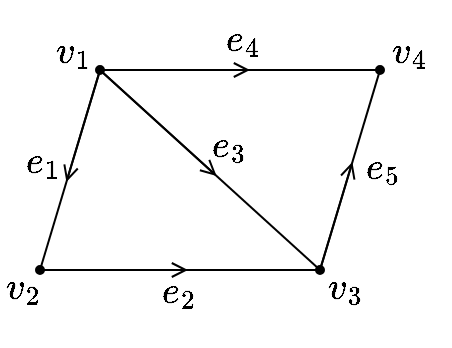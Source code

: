 <mxfile version="13.5.1" type="device"><diagram id="SJf8Y5t1ObqSOYuysMQL" name="Page-1"><mxGraphModel dx="341" dy="200" grid="0" gridSize="10" guides="1" tooltips="1" connect="1" arrows="1" fold="1" page="1" pageScale="1" pageWidth="827" pageHeight="583" math="1" shadow="0"><root><mxCell id="0"/><mxCell id="1" parent="0"/><mxCell id="fVEcb-PLLquAsS2LTpcG-7" style="rounded=0;orthogonalLoop=1;jettySize=auto;html=1;endArrow=none;endFill=0;entryX=0;entryY=0.5;entryDx=0;entryDy=0;" edge="1" parent="1" source="fVEcb-PLLquAsS2LTpcG-3" target="fVEcb-PLLquAsS2LTpcG-4"><mxGeometry relative="1" as="geometry"><mxPoint x="480" y="240" as="targetPoint"/></mxGeometry></mxCell><mxCell id="fVEcb-PLLquAsS2LTpcG-8" style="rounded=0;orthogonalLoop=1;jettySize=auto;html=1;endArrow=none;endFill=0;" edge="1" parent="1" source="fVEcb-PLLquAsS2LTpcG-3" target="fVEcb-PLLquAsS2LTpcG-5"><mxGeometry relative="1" as="geometry"><mxPoint x="330" y="330" as="targetPoint"/></mxGeometry></mxCell><mxCell id="fVEcb-PLLquAsS2LTpcG-12" style="edgeStyle=none;rounded=0;orthogonalLoop=1;jettySize=auto;html=1;endArrow=none;endFill=0;" edge="1" parent="1" source="fVEcb-PLLquAsS2LTpcG-3" target="fVEcb-PLLquAsS2LTpcG-6"><mxGeometry relative="1" as="geometry"><mxPoint x="470" y="320" as="targetPoint"/><mxPoint x="360" y="240" as="sourcePoint"/></mxGeometry></mxCell><mxCell id="fVEcb-PLLquAsS2LTpcG-3" value="" style="ellipse;whiteSpace=wrap;html=1;aspect=fixed;fillColor=#000000;" vertex="1" parent="1"><mxGeometry x="350" y="230" width="4" height="4" as="geometry"/></mxCell><mxCell id="fVEcb-PLLquAsS2LTpcG-10" style="rounded=0;orthogonalLoop=1;jettySize=auto;html=1;endArrow=none;endFill=0;" edge="1" parent="1" source="fVEcb-PLLquAsS2LTpcG-4" target="fVEcb-PLLquAsS2LTpcG-6"><mxGeometry relative="1" as="geometry"><mxPoint x="500" y="234" as="sourcePoint"/><mxPoint x="470" y="330" as="targetPoint"/></mxGeometry></mxCell><mxCell id="fVEcb-PLLquAsS2LTpcG-4" value="" style="ellipse;whiteSpace=wrap;html=1;aspect=fixed;fillColor=#000000;" vertex="1" parent="1"><mxGeometry x="490" y="230" width="4" height="4" as="geometry"/></mxCell><mxCell id="fVEcb-PLLquAsS2LTpcG-9" style="rounded=0;orthogonalLoop=1;jettySize=auto;html=1;entryX=0;entryY=0.5;entryDx=0;entryDy=0;endArrow=none;endFill=0;" edge="1" parent="1" source="fVEcb-PLLquAsS2LTpcG-5" target="fVEcb-PLLquAsS2LTpcG-6"><mxGeometry relative="1" as="geometry"/></mxCell><mxCell id="fVEcb-PLLquAsS2LTpcG-5" value="" style="ellipse;whiteSpace=wrap;html=1;aspect=fixed;fillColor=#000000;fontSize=16;" vertex="1" parent="1"><mxGeometry x="320" y="330" width="4" height="4" as="geometry"/></mxCell><mxCell id="fVEcb-PLLquAsS2LTpcG-6" value="" style="ellipse;whiteSpace=wrap;html=1;aspect=fixed;fillColor=#000000;" vertex="1" parent="1"><mxGeometry x="460" y="330" width="4" height="4" as="geometry"/></mxCell><mxCell id="fVEcb-PLLquAsS2LTpcG-14" value="" style="endArrow=open;html=1;endFill=0;" edge="1" parent="1" source="fVEcb-PLLquAsS2LTpcG-3"><mxGeometry width="50" height="50" relative="1" as="geometry"><mxPoint x="370" y="270" as="sourcePoint"/><mxPoint x="335.2" y="288" as="targetPoint"/></mxGeometry></mxCell><mxCell id="fVEcb-PLLquAsS2LTpcG-15" value="" style="endArrow=open;html=1;endFill=0;" edge="1" parent="1" source="fVEcb-PLLquAsS2LTpcG-6"><mxGeometry width="50" height="50" relative="1" as="geometry"><mxPoint x="460" y="320" as="sourcePoint"/><mxPoint x="478.2" y="278" as="targetPoint"/></mxGeometry></mxCell><mxCell id="fVEcb-PLLquAsS2LTpcG-16" value="" style="endArrow=open;html=1;endFill=0;" edge="1" parent="1" source="fVEcb-PLLquAsS2LTpcG-3"><mxGeometry width="50" height="50" relative="1" as="geometry"><mxPoint x="360" y="250" as="sourcePoint"/><mxPoint x="410.3" y="285" as="targetPoint"/></mxGeometry></mxCell><mxCell id="fVEcb-PLLquAsS2LTpcG-17" value="" style="endArrow=open;html=1;endFill=0;" edge="1" parent="1" source="fVEcb-PLLquAsS2LTpcG-3"><mxGeometry width="50" height="50" relative="1" as="geometry"><mxPoint x="388.998" y="219.996" as="sourcePoint"/><mxPoint x="427" y="232" as="targetPoint"/></mxGeometry></mxCell><mxCell id="fVEcb-PLLquAsS2LTpcG-19" value="" style="endArrow=open;html=1;endFill=0;" edge="1" parent="1" source="fVEcb-PLLquAsS2LTpcG-5"><mxGeometry width="50" height="50" relative="1" as="geometry"><mxPoint x="340" y="330" as="sourcePoint"/><mxPoint x="396" y="332" as="targetPoint"/></mxGeometry></mxCell><mxCell id="fVEcb-PLLquAsS2LTpcG-20" value="\(v_1\)" style="text;html=1;strokeColor=none;fillColor=none;align=center;verticalAlign=middle;whiteSpace=wrap;rounded=0;fontSize=16;" vertex="1" parent="1"><mxGeometry x="332" y="216.5" width="13" height="13.5" as="geometry"/></mxCell><mxCell id="fVEcb-PLLquAsS2LTpcG-21" value="\(v_&lt;br style=&quot;font-size: 16px;&quot;&gt;2\)" style="text;html=1;strokeColor=none;fillColor=none;align=center;verticalAlign=middle;whiteSpace=wrap;rounded=0;fontSize=16;" vertex="1" parent="1"><mxGeometry x="307" y="334" width="13" height="13.5" as="geometry"/></mxCell><mxCell id="fVEcb-PLLquAsS2LTpcG-22" value="\(v_4\)" style="text;html=1;strokeColor=none;fillColor=none;align=center;verticalAlign=middle;whiteSpace=wrap;rounded=0;fontSize=16;" vertex="1" parent="1"><mxGeometry x="500" y="216.5" width="13" height="13.5" as="geometry"/></mxCell><mxCell id="fVEcb-PLLquAsS2LTpcG-23" value="\(v_&lt;br style=&quot;font-size: 16px;&quot;&gt;3\)" style="text;html=1;strokeColor=none;fillColor=none;align=center;verticalAlign=middle;whiteSpace=wrap;rounded=0;fontSize=16;" vertex="1" parent="1"><mxGeometry x="468" y="334" width="13" height="13.5" as="geometry"/></mxCell><mxCell id="fVEcb-PLLquAsS2LTpcG-24" value="\(e_1\)" style="text;html=1;strokeColor=none;fillColor=none;align=center;verticalAlign=middle;whiteSpace=wrap;rounded=0;fontSize=16;" vertex="1" parent="1"><mxGeometry x="316.5" y="271" width="13" height="13.5" as="geometry"/></mxCell><mxCell id="fVEcb-PLLquAsS2LTpcG-25" value="\(e_3\)" style="text;html=1;strokeColor=none;fillColor=none;align=center;verticalAlign=middle;whiteSpace=wrap;rounded=0;fontSize=16;" vertex="1" parent="1"><mxGeometry x="410" y="263" width="13" height="13.5" as="geometry"/></mxCell><mxCell id="fVEcb-PLLquAsS2LTpcG-26" value="\(e_4\)" style="text;html=1;strokeColor=none;fillColor=none;align=center;verticalAlign=middle;whiteSpace=wrap;rounded=0;fontSize=16;" vertex="1" parent="1"><mxGeometry x="417" y="210" width="13" height="13.5" as="geometry"/></mxCell><mxCell id="fVEcb-PLLquAsS2LTpcG-27" value="\(e_2\)" style="text;html=1;strokeColor=none;fillColor=none;align=center;verticalAlign=middle;whiteSpace=wrap;rounded=0;fontSize=16;" vertex="1" parent="1"><mxGeometry x="385" y="336" width="13" height="13.5" as="geometry"/></mxCell><mxCell id="fVEcb-PLLquAsS2LTpcG-28" value="\(e_5\)" style="text;html=1;strokeColor=none;fillColor=none;align=center;verticalAlign=middle;whiteSpace=wrap;rounded=0;fontSize=16;" vertex="1" parent="1"><mxGeometry x="487" y="274" width="13" height="13.5" as="geometry"/></mxCell></root></mxGraphModel></diagram></mxfile>